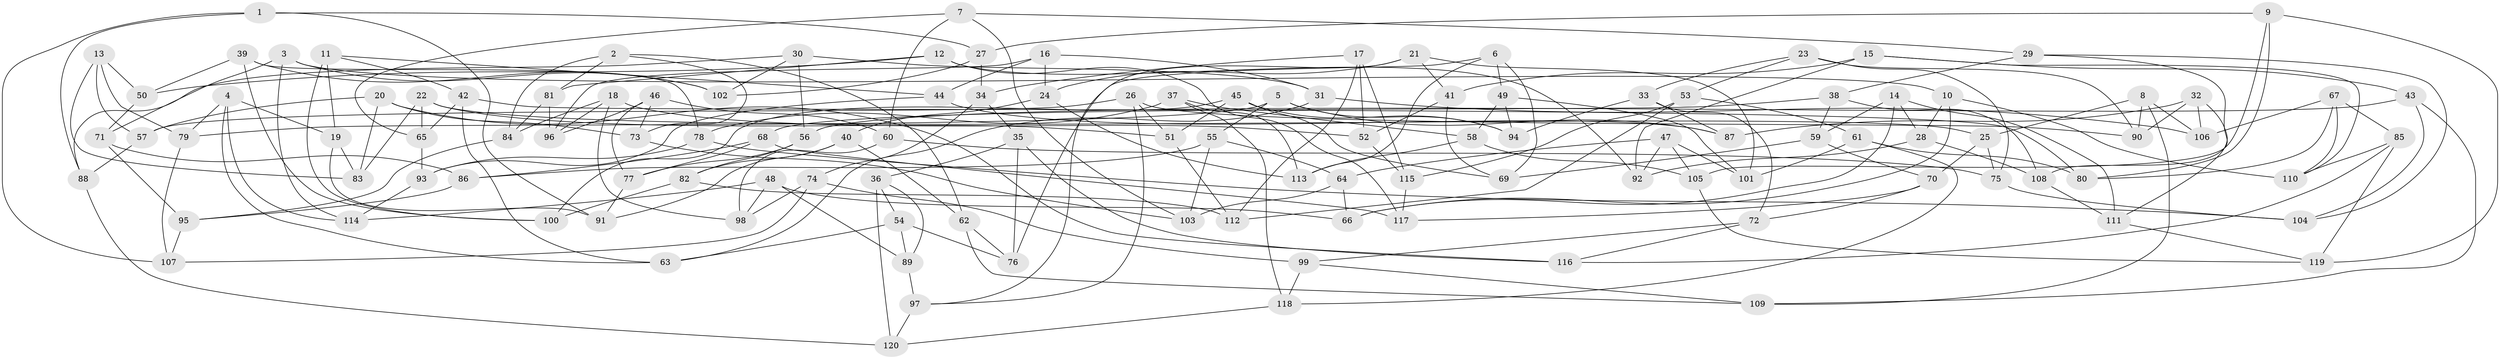 // coarse degree distribution, {6: 0.48, 5: 0.10666666666666667, 4: 0.36, 3: 0.05333333333333334}
// Generated by graph-tools (version 1.1) at 2025/52/02/27/25 19:52:33]
// undirected, 120 vertices, 240 edges
graph export_dot {
graph [start="1"]
  node [color=gray90,style=filled];
  1;
  2;
  3;
  4;
  5;
  6;
  7;
  8;
  9;
  10;
  11;
  12;
  13;
  14;
  15;
  16;
  17;
  18;
  19;
  20;
  21;
  22;
  23;
  24;
  25;
  26;
  27;
  28;
  29;
  30;
  31;
  32;
  33;
  34;
  35;
  36;
  37;
  38;
  39;
  40;
  41;
  42;
  43;
  44;
  45;
  46;
  47;
  48;
  49;
  50;
  51;
  52;
  53;
  54;
  55;
  56;
  57;
  58;
  59;
  60;
  61;
  62;
  63;
  64;
  65;
  66;
  67;
  68;
  69;
  70;
  71;
  72;
  73;
  74;
  75;
  76;
  77;
  78;
  79;
  80;
  81;
  82;
  83;
  84;
  85;
  86;
  87;
  88;
  89;
  90;
  91;
  92;
  93;
  94;
  95;
  96;
  97;
  98;
  99;
  100;
  101;
  102;
  103;
  104;
  105;
  106;
  107;
  108;
  109;
  110;
  111;
  112;
  113;
  114;
  115;
  116;
  117;
  118;
  119;
  120;
  1 -- 27;
  1 -- 91;
  1 -- 88;
  1 -- 107;
  2 -- 73;
  2 -- 84;
  2 -- 81;
  2 -- 62;
  3 -- 114;
  3 -- 10;
  3 -- 71;
  3 -- 102;
  4 -- 79;
  4 -- 63;
  4 -- 114;
  4 -- 19;
  5 -- 94;
  5 -- 55;
  5 -- 79;
  5 -- 87;
  6 -- 69;
  6 -- 113;
  6 -- 76;
  6 -- 49;
  7 -- 103;
  7 -- 60;
  7 -- 65;
  7 -- 29;
  8 -- 106;
  8 -- 109;
  8 -- 90;
  8 -- 25;
  9 -- 105;
  9 -- 80;
  9 -- 119;
  9 -- 27;
  10 -- 28;
  10 -- 66;
  10 -- 110;
  11 -- 100;
  11 -- 44;
  11 -- 42;
  11 -- 19;
  12 -- 81;
  12 -- 117;
  12 -- 50;
  12 -- 92;
  13 -- 50;
  13 -- 79;
  13 -- 83;
  13 -- 57;
  14 -- 28;
  14 -- 66;
  14 -- 59;
  14 -- 111;
  15 -- 110;
  15 -- 43;
  15 -- 41;
  15 -- 92;
  16 -- 31;
  16 -- 96;
  16 -- 44;
  16 -- 24;
  17 -- 34;
  17 -- 115;
  17 -- 52;
  17 -- 112;
  18 -- 52;
  18 -- 98;
  18 -- 96;
  18 -- 84;
  19 -- 83;
  19 -- 91;
  20 -- 73;
  20 -- 83;
  20 -- 57;
  20 -- 116;
  21 -- 41;
  21 -- 101;
  21 -- 97;
  21 -- 24;
  22 -- 65;
  22 -- 83;
  22 -- 25;
  22 -- 51;
  23 -- 90;
  23 -- 53;
  23 -- 75;
  23 -- 33;
  24 -- 40;
  24 -- 113;
  25 -- 75;
  25 -- 70;
  26 -- 90;
  26 -- 57;
  26 -- 97;
  26 -- 51;
  27 -- 102;
  27 -- 34;
  28 -- 92;
  28 -- 108;
  29 -- 104;
  29 -- 108;
  29 -- 38;
  30 -- 31;
  30 -- 88;
  30 -- 102;
  30 -- 56;
  31 -- 106;
  31 -- 63;
  32 -- 90;
  32 -- 106;
  32 -- 87;
  32 -- 111;
  33 -- 94;
  33 -- 72;
  33 -- 87;
  34 -- 35;
  34 -- 74;
  35 -- 116;
  35 -- 36;
  35 -- 76;
  36 -- 120;
  36 -- 54;
  36 -- 89;
  37 -- 58;
  37 -- 113;
  37 -- 78;
  37 -- 118;
  38 -- 59;
  38 -- 68;
  38 -- 108;
  39 -- 100;
  39 -- 78;
  39 -- 50;
  39 -- 102;
  40 -- 62;
  40 -- 91;
  40 -- 82;
  41 -- 52;
  41 -- 69;
  42 -- 63;
  42 -- 80;
  42 -- 65;
  43 -- 56;
  43 -- 109;
  43 -- 104;
  44 -- 93;
  44 -- 87;
  45 -- 100;
  45 -- 69;
  45 -- 94;
  45 -- 51;
  46 -- 73;
  46 -- 96;
  46 -- 77;
  46 -- 60;
  47 -- 64;
  47 -- 101;
  47 -- 92;
  47 -- 105;
  48 -- 66;
  48 -- 114;
  48 -- 98;
  48 -- 89;
  49 -- 58;
  49 -- 94;
  49 -- 101;
  50 -- 71;
  51 -- 112;
  52 -- 115;
  53 -- 61;
  53 -- 115;
  53 -- 112;
  54 -- 63;
  54 -- 76;
  54 -- 89;
  55 -- 86;
  55 -- 64;
  55 -- 103;
  56 -- 82;
  56 -- 77;
  57 -- 88;
  58 -- 113;
  58 -- 105;
  59 -- 70;
  59 -- 69;
  60 -- 98;
  60 -- 75;
  61 -- 118;
  61 -- 80;
  61 -- 101;
  62 -- 76;
  62 -- 109;
  64 -- 103;
  64 -- 66;
  65 -- 93;
  67 -- 106;
  67 -- 80;
  67 -- 110;
  67 -- 85;
  68 -- 77;
  68 -- 117;
  68 -- 86;
  70 -- 117;
  70 -- 72;
  71 -- 95;
  71 -- 86;
  72 -- 116;
  72 -- 99;
  73 -- 103;
  74 -- 107;
  74 -- 98;
  74 -- 99;
  75 -- 104;
  77 -- 91;
  78 -- 93;
  78 -- 104;
  79 -- 107;
  81 -- 96;
  81 -- 84;
  82 -- 112;
  82 -- 100;
  84 -- 95;
  85 -- 116;
  85 -- 119;
  85 -- 110;
  86 -- 95;
  88 -- 120;
  89 -- 97;
  93 -- 114;
  95 -- 107;
  97 -- 120;
  99 -- 109;
  99 -- 118;
  105 -- 119;
  108 -- 111;
  111 -- 119;
  115 -- 117;
  118 -- 120;
}
